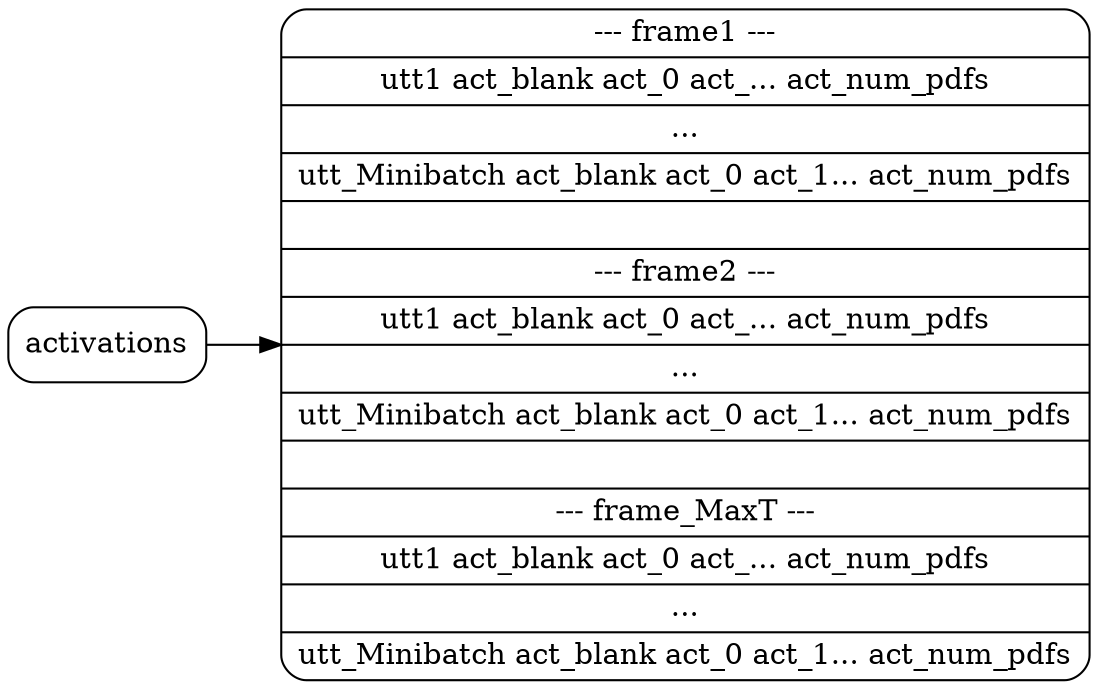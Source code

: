 digraph cost_and_grad{
  rankdir = LR
  node[shape=Mrecord]

  subgraph softmax{
    //通过softmax 推测得到最终softmax之前的输出结构为

    activations -> act_st
    act_st[label = " --- frame1 --- | utt1 act_blank act_0 act_... act_num_pdfs | ... | utt_Minibatch act_blank act_0 act_1... act_num_pdfs | |
                    --- frame2 --- | utt1 act_blank act_0 act_... act_num_pdfs | ... | utt_Minibatch act_blank act_0 act_1... act_num_pdfs | |
                    --- frame_MaxT --- | utt1 act_blank act_0 act_... act_num_pdfs | ... | utt_Minibatch act_blank act_0 act_1... act_num_pdfs "]



  }


}
